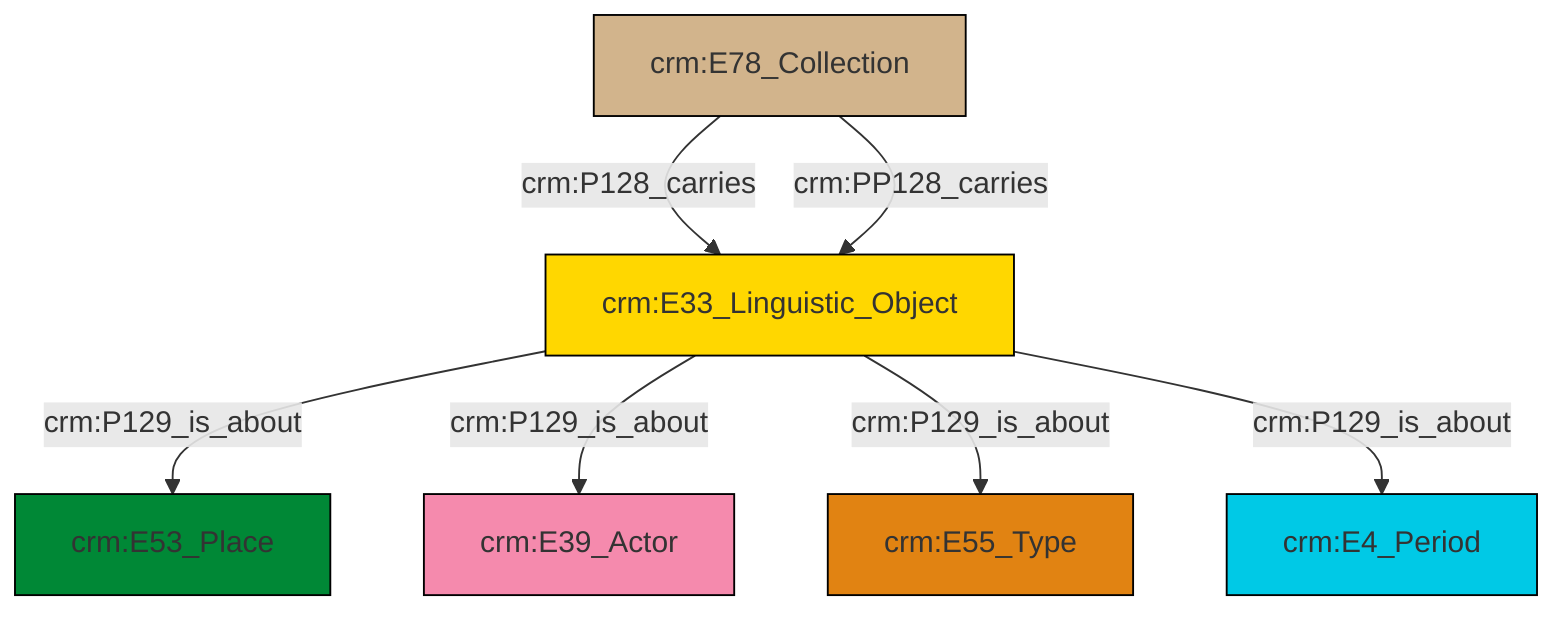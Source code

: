 graph TD
classDef Literal fill:#f2f2f2,stroke:#000000;
classDef CRM_Entity fill:#FFFFFF,stroke:#000000;
classDef Temporal_Entity fill:#00C9E6, stroke:#000000;
classDef Type fill:#E18312, stroke:#000000;
classDef Time-Span fill:#2C9C91, stroke:#000000;
classDef Appellation fill:#FFEB7F, stroke:#000000;
classDef Place fill:#008836, stroke:#000000;
classDef Persistent_Item fill:#B266B2, stroke:#000000;
classDef Conceptual_Object fill:#FFD700, stroke:#000000;
classDef Physical_Thing fill:#D2B48C, stroke:#000000;
classDef Actor fill:#f58aad, stroke:#000000;
classDef PC_Classes fill:#4ce600, stroke:#000000;
classDef Multi fill:#cccccc,stroke:#000000;

0["crm:E33_Linguistic_Object"]:::Conceptual_Object -->|crm:P129_is_about| 4["crm:E53_Place"]:::Place
0["crm:E33_Linguistic_Object"]:::Conceptual_Object -->|crm:P129_is_about| 5["crm:E39_Actor"]:::Actor
0["crm:E33_Linguistic_Object"]:::Conceptual_Object -->|crm:P129_is_about| 10["crm:E55_Type"]:::Type
0["crm:E33_Linguistic_Object"]:::Conceptual_Object -->|crm:P129_is_about| 2["crm:E4_Period"]:::Temporal_Entity
8["crm:E78_Collection"]:::Physical_Thing -->|crm:P128_carries| 0["crm:E33_Linguistic_Object"]:::Conceptual_Object
8["crm:E78_Collection"]:::Physical_Thing -->|crm:PP128_carries| 0["crm:E33_Linguistic_Object"]:::Conceptual_Object